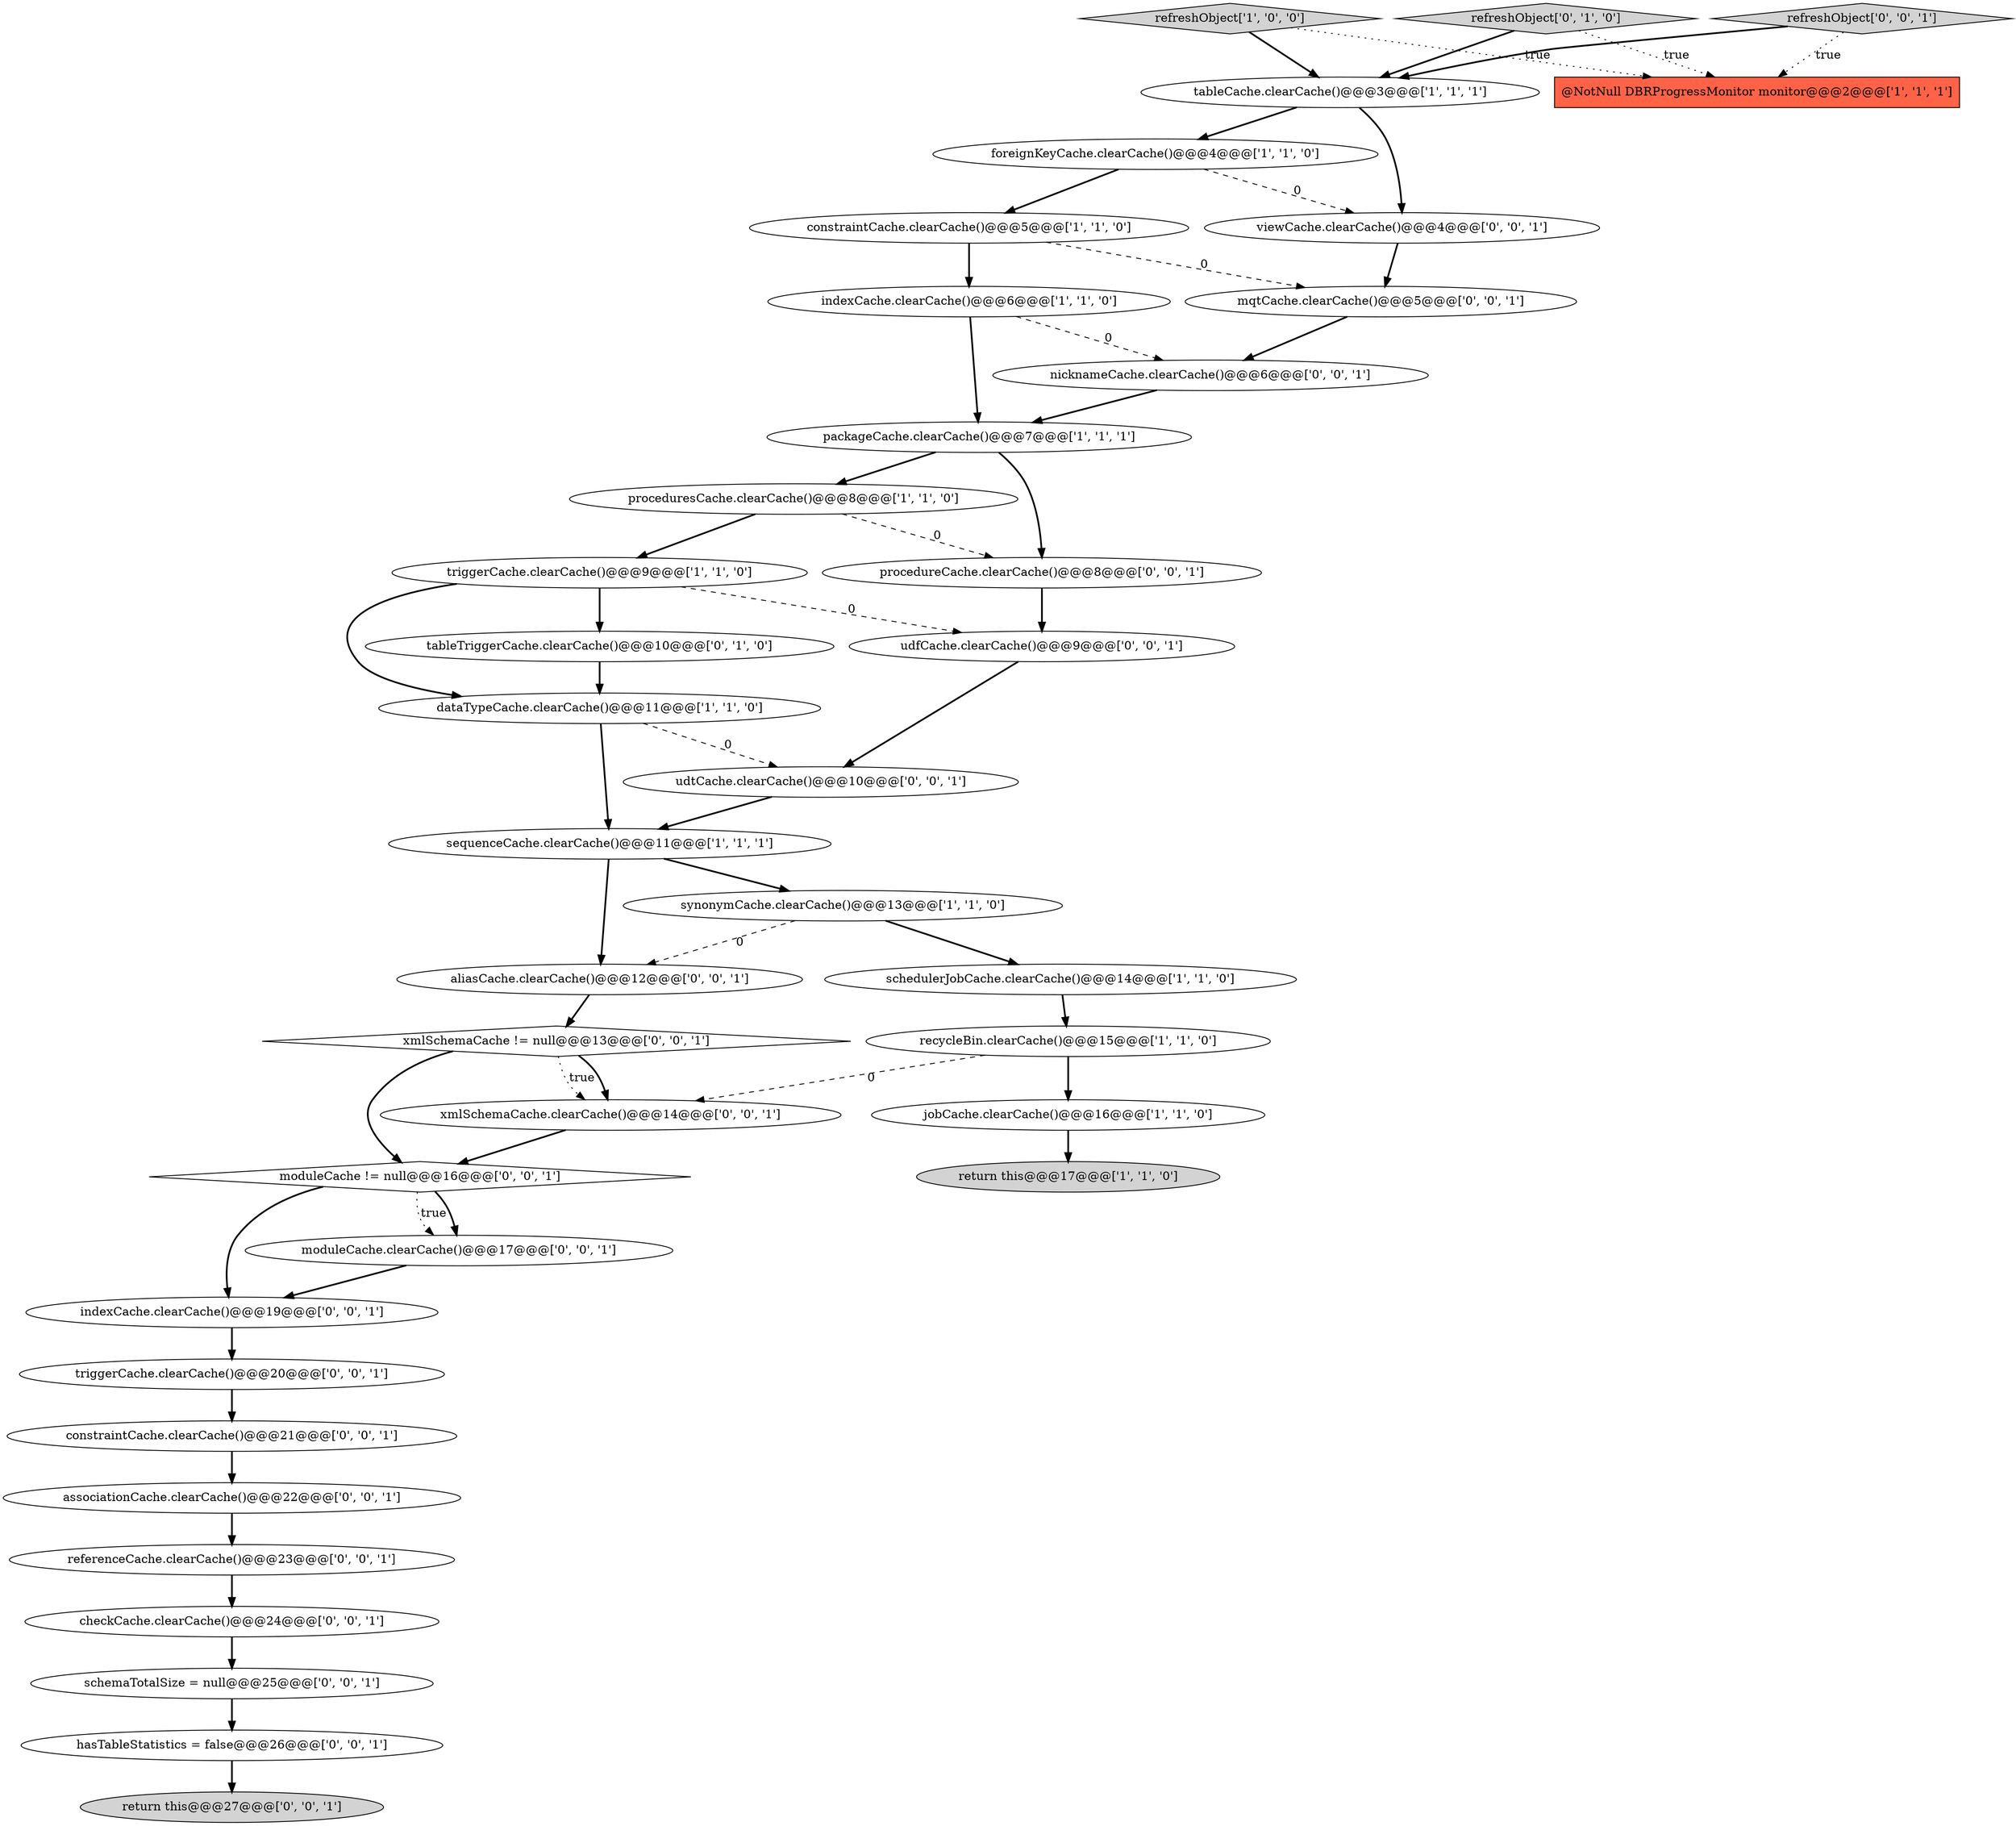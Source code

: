 digraph {
0 [style = filled, label = "dataTypeCache.clearCache()@@@11@@@['1', '1', '0']", fillcolor = white, shape = ellipse image = "AAA0AAABBB1BBB"];
6 [style = filled, label = "jobCache.clearCache()@@@16@@@['1', '1', '0']", fillcolor = white, shape = ellipse image = "AAA0AAABBB1BBB"];
20 [style = filled, label = "aliasCache.clearCache()@@@12@@@['0', '0', '1']", fillcolor = white, shape = ellipse image = "AAA0AAABBB3BBB"];
3 [style = filled, label = "return this@@@17@@@['1', '1', '0']", fillcolor = lightgray, shape = ellipse image = "AAA0AAABBB1BBB"];
8 [style = filled, label = "@NotNull DBRProgressMonitor monitor@@@2@@@['1', '1', '1']", fillcolor = tomato, shape = box image = "AAA0AAABBB1BBB"];
35 [style = filled, label = "procedureCache.clearCache()@@@8@@@['0', '0', '1']", fillcolor = white, shape = ellipse image = "AAA0AAABBB3BBB"];
14 [style = filled, label = "indexCache.clearCache()@@@6@@@['1', '1', '0']", fillcolor = white, shape = ellipse image = "AAA0AAABBB1BBB"];
1 [style = filled, label = "triggerCache.clearCache()@@@9@@@['1', '1', '0']", fillcolor = white, shape = ellipse image = "AAA0AAABBB1BBB"];
34 [style = filled, label = "return this@@@27@@@['0', '0', '1']", fillcolor = lightgray, shape = ellipse image = "AAA0AAABBB3BBB"];
16 [style = filled, label = "tableTriggerCache.clearCache()@@@10@@@['0', '1', '0']", fillcolor = white, shape = ellipse image = "AAA1AAABBB2BBB"];
12 [style = filled, label = "tableCache.clearCache()@@@3@@@['1', '1', '1']", fillcolor = white, shape = ellipse image = "AAA0AAABBB1BBB"];
38 [style = filled, label = "hasTableStatistics = false@@@26@@@['0', '0', '1']", fillcolor = white, shape = ellipse image = "AAA0AAABBB3BBB"];
11 [style = filled, label = "recycleBin.clearCache()@@@15@@@['1', '1', '0']", fillcolor = white, shape = ellipse image = "AAA0AAABBB1BBB"];
22 [style = filled, label = "constraintCache.clearCache()@@@21@@@['0', '0', '1']", fillcolor = white, shape = ellipse image = "AAA0AAABBB3BBB"];
27 [style = filled, label = "nicknameCache.clearCache()@@@6@@@['0', '0', '1']", fillcolor = white, shape = ellipse image = "AAA0AAABBB3BBB"];
10 [style = filled, label = "packageCache.clearCache()@@@7@@@['1', '1', '1']", fillcolor = white, shape = ellipse image = "AAA0AAABBB1BBB"];
31 [style = filled, label = "associationCache.clearCache()@@@22@@@['0', '0', '1']", fillcolor = white, shape = ellipse image = "AAA0AAABBB3BBB"];
25 [style = filled, label = "xmlSchemaCache != null@@@13@@@['0', '0', '1']", fillcolor = white, shape = diamond image = "AAA0AAABBB3BBB"];
5 [style = filled, label = "constraintCache.clearCache()@@@5@@@['1', '1', '0']", fillcolor = white, shape = ellipse image = "AAA0AAABBB1BBB"];
26 [style = filled, label = "viewCache.clearCache()@@@4@@@['0', '0', '1']", fillcolor = white, shape = ellipse image = "AAA0AAABBB3BBB"];
28 [style = filled, label = "xmlSchemaCache.clearCache()@@@14@@@['0', '0', '1']", fillcolor = white, shape = ellipse image = "AAA0AAABBB3BBB"];
4 [style = filled, label = "refreshObject['1', '0', '0']", fillcolor = lightgray, shape = diamond image = "AAA0AAABBB1BBB"];
30 [style = filled, label = "udfCache.clearCache()@@@9@@@['0', '0', '1']", fillcolor = white, shape = ellipse image = "AAA0AAABBB3BBB"];
23 [style = filled, label = "moduleCache != null@@@16@@@['0', '0', '1']", fillcolor = white, shape = diamond image = "AAA0AAABBB3BBB"];
7 [style = filled, label = "sequenceCache.clearCache()@@@11@@@['1', '1', '1']", fillcolor = white, shape = ellipse image = "AAA0AAABBB1BBB"];
37 [style = filled, label = "referenceCache.clearCache()@@@23@@@['0', '0', '1']", fillcolor = white, shape = ellipse image = "AAA0AAABBB3BBB"];
18 [style = filled, label = "moduleCache.clearCache()@@@17@@@['0', '0', '1']", fillcolor = white, shape = ellipse image = "AAA0AAABBB3BBB"];
36 [style = filled, label = "triggerCache.clearCache()@@@20@@@['0', '0', '1']", fillcolor = white, shape = ellipse image = "AAA0AAABBB3BBB"];
2 [style = filled, label = "synonymCache.clearCache()@@@13@@@['1', '1', '0']", fillcolor = white, shape = ellipse image = "AAA0AAABBB1BBB"];
17 [style = filled, label = "refreshObject['0', '1', '0']", fillcolor = lightgray, shape = diamond image = "AAA0AAABBB2BBB"];
19 [style = filled, label = "checkCache.clearCache()@@@24@@@['0', '0', '1']", fillcolor = white, shape = ellipse image = "AAA0AAABBB3BBB"];
32 [style = filled, label = "mqtCache.clearCache()@@@5@@@['0', '0', '1']", fillcolor = white, shape = ellipse image = "AAA0AAABBB3BBB"];
33 [style = filled, label = "schemaTotalSize = null@@@25@@@['0', '0', '1']", fillcolor = white, shape = ellipse image = "AAA0AAABBB3BBB"];
9 [style = filled, label = "foreignKeyCache.clearCache()@@@4@@@['1', '1', '0']", fillcolor = white, shape = ellipse image = "AAA0AAABBB1BBB"];
13 [style = filled, label = "proceduresCache.clearCache()@@@8@@@['1', '1', '0']", fillcolor = white, shape = ellipse image = "AAA0AAABBB1BBB"];
29 [style = filled, label = "indexCache.clearCache()@@@19@@@['0', '0', '1']", fillcolor = white, shape = ellipse image = "AAA0AAABBB3BBB"];
24 [style = filled, label = "refreshObject['0', '0', '1']", fillcolor = lightgray, shape = diamond image = "AAA0AAABBB3BBB"];
15 [style = filled, label = "schedulerJobCache.clearCache()@@@14@@@['1', '1', '0']", fillcolor = white, shape = ellipse image = "AAA0AAABBB1BBB"];
21 [style = filled, label = "udtCache.clearCache()@@@10@@@['0', '0', '1']", fillcolor = white, shape = ellipse image = "AAA0AAABBB3BBB"];
12->26 [style = bold, label=""];
25->23 [style = bold, label=""];
5->14 [style = bold, label=""];
1->30 [style = dashed, label="0"];
31->37 [style = bold, label=""];
35->30 [style = bold, label=""];
30->21 [style = bold, label=""];
0->21 [style = dashed, label="0"];
10->35 [style = bold, label=""];
0->7 [style = bold, label=""];
13->35 [style = dashed, label="0"];
2->20 [style = dashed, label="0"];
16->0 [style = bold, label=""];
32->27 [style = bold, label=""];
28->23 [style = bold, label=""];
17->12 [style = bold, label=""];
36->22 [style = bold, label=""];
38->34 [style = bold, label=""];
9->26 [style = dashed, label="0"];
22->31 [style = bold, label=""];
11->6 [style = bold, label=""];
7->20 [style = bold, label=""];
29->36 [style = bold, label=""];
19->33 [style = bold, label=""];
25->28 [style = dotted, label="true"];
11->28 [style = dashed, label="0"];
4->8 [style = dotted, label="true"];
20->25 [style = bold, label=""];
12->9 [style = bold, label=""];
24->8 [style = dotted, label="true"];
25->28 [style = bold, label=""];
37->19 [style = bold, label=""];
10->13 [style = bold, label=""];
15->11 [style = bold, label=""];
5->32 [style = dashed, label="0"];
23->18 [style = dotted, label="true"];
26->32 [style = bold, label=""];
27->10 [style = bold, label=""];
6->3 [style = bold, label=""];
4->12 [style = bold, label=""];
21->7 [style = bold, label=""];
33->38 [style = bold, label=""];
17->8 [style = dotted, label="true"];
23->18 [style = bold, label=""];
13->1 [style = bold, label=""];
24->12 [style = bold, label=""];
1->16 [style = bold, label=""];
14->10 [style = bold, label=""];
9->5 [style = bold, label=""];
2->15 [style = bold, label=""];
18->29 [style = bold, label=""];
14->27 [style = dashed, label="0"];
23->29 [style = bold, label=""];
1->0 [style = bold, label=""];
7->2 [style = bold, label=""];
}
